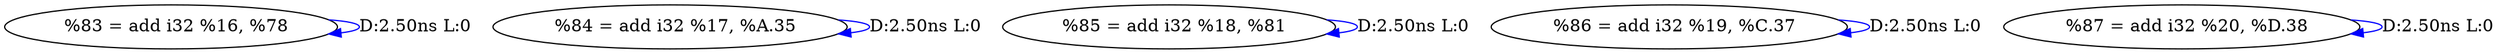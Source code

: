 digraph {
Node0x3149f10[label="  %83 = add i32 %16, %78"];
Node0x3149f10 -> Node0x3149f10[label="D:2.50ns L:0",color=blue];
Node0x314a0d0[label="  %84 = add i32 %17, %A.35"];
Node0x314a0d0 -> Node0x314a0d0[label="D:2.50ns L:0",color=blue];
Node0x314a290[label="  %85 = add i32 %18, %81"];
Node0x314a290 -> Node0x314a290[label="D:2.50ns L:0",color=blue];
Node0x314a450[label="  %86 = add i32 %19, %C.37"];
Node0x314a450 -> Node0x314a450[label="D:2.50ns L:0",color=blue];
Node0x314a650[label="  %87 = add i32 %20, %D.38"];
Node0x314a650 -> Node0x314a650[label="D:2.50ns L:0",color=blue];
}
